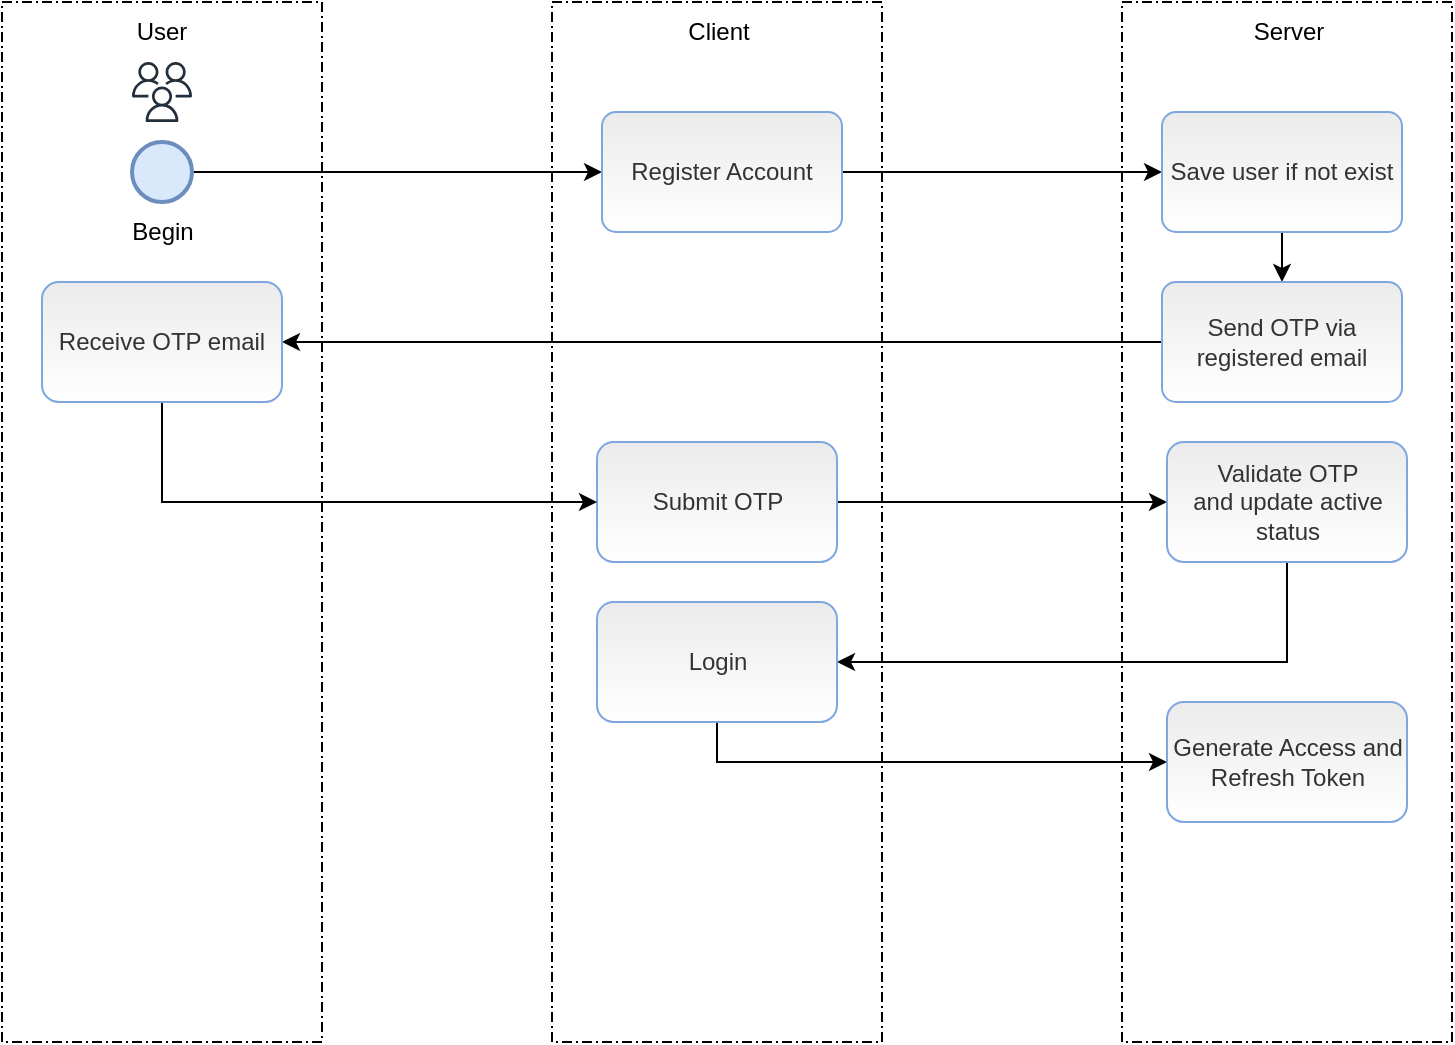 <mxfile version="24.7.17" pages="2">
  <diagram name="Register and Auth flow" id="gzpy-xVzeOK5UXNt7YeX">
    <mxGraphModel dx="1306" dy="793" grid="1" gridSize="10" guides="1" tooltips="1" connect="1" arrows="1" fold="1" page="1" pageScale="1" pageWidth="850" pageHeight="1100" math="0" shadow="0">
      <root>
        <mxCell id="0" />
        <mxCell id="1" parent="0" />
        <mxCell id="2sJnluiWUz7CwnaNfDVP-9" value="" style="points=[[0.25,0,0],[0.5,0,0],[0.75,0,0],[1,0.25,0],[1,0.5,0],[1,0.75,0],[0.75,1,0],[0.5,1,0],[0.25,1,0],[0,0.75,0],[0,0.5,0],[0,0.25,0]];rounded=1;dashed=1;dashPattern=5 2 1 2;labelPosition=center;verticalLabelPosition=middle;align=center;verticalAlign=middle;fontSize=8;html=1;whiteSpace=wrap;arcSize=0;" vertex="1" parent="1">
          <mxGeometry x="80" y="120" width="160" height="520" as="geometry" />
        </mxCell>
        <mxCell id="2sJnluiWUz7CwnaNfDVP-12" value="" style="group" vertex="1" connectable="0" parent="1">
          <mxGeometry x="130" y="120" width="60" height="60" as="geometry" />
        </mxCell>
        <mxCell id="2sJnluiWUz7CwnaNfDVP-10" value="User" style="text;html=1;align=center;verticalAlign=middle;whiteSpace=wrap;rounded=0;" vertex="1" parent="2sJnluiWUz7CwnaNfDVP-12">
          <mxGeometry width="60" height="30" as="geometry" />
        </mxCell>
        <mxCell id="2sJnluiWUz7CwnaNfDVP-11" value="" style="sketch=0;outlineConnect=0;fontColor=#232F3E;gradientColor=none;fillColor=#232F3D;strokeColor=none;dashed=0;verticalLabelPosition=bottom;verticalAlign=top;align=center;html=1;fontSize=12;fontStyle=0;aspect=fixed;pointerEvents=1;shape=mxgraph.aws4.users;" vertex="1" parent="2sJnluiWUz7CwnaNfDVP-12">
          <mxGeometry x="15" y="30" width="30" height="30" as="geometry" />
        </mxCell>
        <mxCell id="2sJnluiWUz7CwnaNfDVP-13" value="" style="points=[[0.25,0,0],[0.5,0,0],[0.75,0,0],[1,0.25,0],[1,0.5,0],[1,0.75,0],[0.75,1,0],[0.5,1,0],[0.25,1,0],[0,0.75,0],[0,0.5,0],[0,0.25,0]];rounded=1;dashed=1;dashPattern=5 2 1 2;labelPosition=center;verticalLabelPosition=middle;align=center;verticalAlign=middle;fontSize=8;html=1;whiteSpace=wrap;arcSize=0;" vertex="1" parent="1">
          <mxGeometry x="355" y="120" width="165" height="520" as="geometry" />
        </mxCell>
        <mxCell id="2sJnluiWUz7CwnaNfDVP-14" value="" style="points=[[0.25,0,0],[0.5,0,0],[0.75,0,0],[1,0.25,0],[1,0.5,0],[1,0.75,0],[0.75,1,0],[0.5,1,0],[0.25,1,0],[0,0.75,0],[0,0.5,0],[0,0.25,0]];rounded=1;dashed=1;dashPattern=5 2 1 2;labelPosition=center;verticalLabelPosition=middle;align=center;verticalAlign=middle;fontSize=8;html=1;whiteSpace=wrap;arcSize=0;" vertex="1" parent="1">
          <mxGeometry x="640" y="120" width="165" height="520" as="geometry" />
        </mxCell>
        <mxCell id="2sJnluiWUz7CwnaNfDVP-15" value="Client" style="text;html=1;align=center;verticalAlign=middle;resizable=0;points=[];autosize=1;strokeColor=none;fillColor=none;" vertex="1" parent="1">
          <mxGeometry x="412.5" y="120" width="50" height="30" as="geometry" />
        </mxCell>
        <mxCell id="2sJnluiWUz7CwnaNfDVP-16" value="Server" style="text;html=1;align=center;verticalAlign=middle;resizable=0;points=[];autosize=1;strokeColor=none;fillColor=none;" vertex="1" parent="1">
          <mxGeometry x="692.5" y="120" width="60" height="30" as="geometry" />
        </mxCell>
        <mxCell id="2sJnluiWUz7CwnaNfDVP-30" style="edgeStyle=orthogonalEdgeStyle;rounded=0;orthogonalLoop=1;jettySize=auto;html=1;entryX=0;entryY=0.5;entryDx=0;entryDy=0;" edge="1" parent="1" source="2sJnluiWUz7CwnaNfDVP-18" target="2sJnluiWUz7CwnaNfDVP-20">
          <mxGeometry relative="1" as="geometry" />
        </mxCell>
        <mxCell id="2sJnluiWUz7CwnaNfDVP-18" value="" style="verticalLabelPosition=bottom;verticalAlign=top;html=1;shape=mxgraph.flowchart.on-page_reference;fillColor=#dae8fc;strokeColor=#6c8ebf;gradientColor=none;shadow=0;strokeWidth=2;" vertex="1" parent="1">
          <mxGeometry x="145" y="190" width="30" height="30" as="geometry" />
        </mxCell>
        <mxCell id="2sJnluiWUz7CwnaNfDVP-19" value="Begin" style="text;html=1;align=center;verticalAlign=middle;resizable=0;points=[];autosize=1;strokeColor=none;fillColor=none;" vertex="1" parent="1">
          <mxGeometry x="135" y="220" width="50" height="30" as="geometry" />
        </mxCell>
        <mxCell id="2sJnluiWUz7CwnaNfDVP-29" style="edgeStyle=orthogonalEdgeStyle;rounded=0;orthogonalLoop=1;jettySize=auto;html=1;" edge="1" parent="1" source="2sJnluiWUz7CwnaNfDVP-20" target="2sJnluiWUz7CwnaNfDVP-21">
          <mxGeometry relative="1" as="geometry" />
        </mxCell>
        <mxCell id="2sJnluiWUz7CwnaNfDVP-20" value="Register Account" style="rounded=1;whiteSpace=wrap;html=1;absoluteArcSize=1;arcSize=14;strokeWidth=1;fillColor=#EBEBEB;fontColor=#333333;strokeColor=#7EA6E0;gradientColor=#FFFFFF;" vertex="1" parent="1">
          <mxGeometry x="380" y="175" width="120" height="60" as="geometry" />
        </mxCell>
        <mxCell id="2sJnluiWUz7CwnaNfDVP-23" value="" style="edgeStyle=orthogonalEdgeStyle;rounded=0;orthogonalLoop=1;jettySize=auto;html=1;" edge="1" parent="1" source="2sJnluiWUz7CwnaNfDVP-21" target="2sJnluiWUz7CwnaNfDVP-22">
          <mxGeometry relative="1" as="geometry" />
        </mxCell>
        <mxCell id="2sJnluiWUz7CwnaNfDVP-21" value="Save user if not exist" style="rounded=1;whiteSpace=wrap;html=1;absoluteArcSize=1;arcSize=14;strokeWidth=1;fillColor=#EBEBEB;fontColor=#333333;strokeColor=#7EA6E0;gradientColor=#FFFFFF;" vertex="1" parent="1">
          <mxGeometry x="660" y="175" width="120" height="60" as="geometry" />
        </mxCell>
        <mxCell id="2sJnluiWUz7CwnaNfDVP-32" value="" style="edgeStyle=orthogonalEdgeStyle;rounded=0;orthogonalLoop=1;jettySize=auto;html=1;" edge="1" parent="1" source="2sJnluiWUz7CwnaNfDVP-22" target="2sJnluiWUz7CwnaNfDVP-31">
          <mxGeometry relative="1" as="geometry" />
        </mxCell>
        <mxCell id="2sJnluiWUz7CwnaNfDVP-22" value="Send OTP via registered email" style="rounded=1;whiteSpace=wrap;html=1;absoluteArcSize=1;arcSize=14;strokeWidth=1;fillColor=#EBEBEB;fontColor=#333333;strokeColor=#7EA6E0;gradientColor=#FFFFFF;" vertex="1" parent="1">
          <mxGeometry x="660" y="260" width="120" height="60" as="geometry" />
        </mxCell>
        <mxCell id="2sJnluiWUz7CwnaNfDVP-34" style="edgeStyle=orthogonalEdgeStyle;rounded=0;orthogonalLoop=1;jettySize=auto;html=1;" edge="1" parent="1" source="2sJnluiWUz7CwnaNfDVP-24" target="2sJnluiWUz7CwnaNfDVP-26">
          <mxGeometry relative="1" as="geometry" />
        </mxCell>
        <mxCell id="2sJnluiWUz7CwnaNfDVP-24" value="Submit OTP" style="whiteSpace=wrap;html=1;fillColor=#EBEBEB;strokeColor=#7EA6E0;fontColor=#333333;rounded=1;arcSize=14;strokeWidth=1;gradientColor=#FFFFFF;" vertex="1" parent="1">
          <mxGeometry x="377.5" y="340" width="120" height="60" as="geometry" />
        </mxCell>
        <mxCell id="2sJnluiWUz7CwnaNfDVP-37" value="" style="edgeStyle=orthogonalEdgeStyle;rounded=0;orthogonalLoop=1;jettySize=auto;html=1;" edge="1" parent="1" source="2sJnluiWUz7CwnaNfDVP-26" target="2sJnluiWUz7CwnaNfDVP-36">
          <mxGeometry relative="1" as="geometry">
            <Array as="points">
              <mxPoint x="723" y="450" />
            </Array>
          </mxGeometry>
        </mxCell>
        <mxCell id="2sJnluiWUz7CwnaNfDVP-26" value="Validate OTP&lt;div&gt;and update active status&lt;/div&gt;" style="whiteSpace=wrap;html=1;fillColor=#EBEBEB;strokeColor=#7EA6E0;fontColor=#333333;rounded=1;arcSize=14;strokeWidth=1;gradientColor=#FFFFFF;" vertex="1" parent="1">
          <mxGeometry x="662.5" y="340" width="120" height="60" as="geometry" />
        </mxCell>
        <mxCell id="2sJnluiWUz7CwnaNfDVP-33" style="edgeStyle=orthogonalEdgeStyle;rounded=0;orthogonalLoop=1;jettySize=auto;html=1;entryX=0;entryY=0.5;entryDx=0;entryDy=0;" edge="1" parent="1" source="2sJnluiWUz7CwnaNfDVP-31" target="2sJnluiWUz7CwnaNfDVP-24">
          <mxGeometry relative="1" as="geometry">
            <Array as="points">
              <mxPoint x="160" y="370" />
            </Array>
          </mxGeometry>
        </mxCell>
        <mxCell id="2sJnluiWUz7CwnaNfDVP-31" value="Receive OTP email" style="rounded=1;whiteSpace=wrap;html=1;fillColor=#EBEBEB;strokeColor=#7EA6E0;fontColor=#333333;arcSize=14;strokeWidth=1;gradientColor=#FFFFFF;" vertex="1" parent="1">
          <mxGeometry x="100" y="260" width="120" height="60" as="geometry" />
        </mxCell>
        <mxCell id="2sJnluiWUz7CwnaNfDVP-41" style="edgeStyle=orthogonalEdgeStyle;rounded=0;orthogonalLoop=1;jettySize=auto;html=1;" edge="1" parent="1" source="2sJnluiWUz7CwnaNfDVP-36" target="2sJnluiWUz7CwnaNfDVP-39">
          <mxGeometry relative="1" as="geometry">
            <Array as="points">
              <mxPoint x="438" y="500" />
            </Array>
          </mxGeometry>
        </mxCell>
        <mxCell id="2sJnluiWUz7CwnaNfDVP-36" value="Login" style="rounded=1;whiteSpace=wrap;html=1;fillColor=#EBEBEB;strokeColor=#7EA6E0;fontColor=#333333;arcSize=14;strokeWidth=1;gradientColor=#FFFFFF;" vertex="1" parent="1">
          <mxGeometry x="377.5" y="420" width="120" height="60" as="geometry" />
        </mxCell>
        <mxCell id="2sJnluiWUz7CwnaNfDVP-39" value="Generate Access and Refresh Token" style="rounded=1;whiteSpace=wrap;html=1;fillColor=#EBEBEB;strokeColor=#7EA6E0;fontColor=#333333;arcSize=14;strokeWidth=1;gradientColor=#FFFFFF;" vertex="1" parent="1">
          <mxGeometry x="662.5" y="470" width="120" height="60" as="geometry" />
        </mxCell>
      </root>
    </mxGraphModel>
  </diagram>
  <diagram id="qPtjH77uQT4n24XuJYdu" name="Access and Refresh Token flow">
    <mxGraphModel dx="1306" dy="793" grid="1" gridSize="10" guides="1" tooltips="1" connect="1" arrows="1" fold="1" page="1" pageScale="1" pageWidth="850" pageHeight="1100" math="0" shadow="0">
      <root>
        <mxCell id="0" />
        <mxCell id="1" parent="0" />
      </root>
    </mxGraphModel>
  </diagram>
</mxfile>
